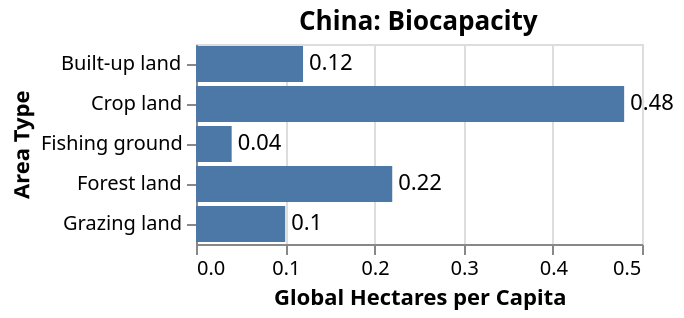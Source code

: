 {
  "$schema": "https://vega.github.io/schema/vega/v5.json",
  "description": "Bar chart with text labels. Apply scale padding to make the frame cover the labels.",
  "background": "white",
  "padding": 5,
  "width": 223,
  "title": {"text": "China: Biocapacity", "frame": "group"},
  "style": "cell",
  "data": [
    {
      "name": "source_0",
      "values": [
        {"Area Type": "Built-up land", "Global Hectares per Capita": 0.12},
        {"Area Type": "Crop land", "Global Hectares per Capita": 0.48},
        {"Area Type": "Grazing land", "Global Hectares per Capita": 0.1},
        {"Area Type": "Fishing ground", "Global Hectares per Capita": 0.04},
        {"Area Type": "Forest land", "Global Hectares per Capita": 0.22}
      ]
    },
    {
      "name": "data_0",
      "source": "source_0",
      "transform": [
        {
          "type": "filter",
          "expr": "isValid(datum[\"Global Hectares per Capita\"]) && isFinite(+datum[\"Global Hectares per Capita\"])"
        }
      ]
    }
  ],
  "signals": [
    {"name": "y_step", "value": 20},
    {
      "name": "height",
      "update": "bandspace(domain('y').length, 0.1, 0.05) * y_step"
    }
  ],
  "marks": [
    {
      "name": "layer_0_marks",
      "type": "rect",
      "style": ["bar"],
      "from": {"data": "data_0"},
      "encode": {
        "update": {
          "fill": {"value": "#4c78a8"},
          "ariaRoleDescription": {"value": "bar"},
          "description": {
            "signal": "\"Area Type: \" + (isValid(datum[\"Area Type\"]) ? datum[\"Area Type\"] : \"\"+datum[\"Area Type\"]) + \"; Global Hectares per Capita: \" + (format(datum[\"Global Hectares per Capita\"], \"\"))"
          },
          "x": {"scale": "x", "field": "Global Hectares per Capita"},
          "x2": {"scale": "x", "value": 0},
          "y": {"scale": "y", "field": "Area Type"},
          "height": {"scale": "y", "band": 1}
        }
      }
    },
    {
      "name": "layer_1_marks",
      "type": "text",
      "style": ["text"],
      "from": {"data": "data_0"},
      "encode": {
        "update": {
          "align": {"value": "left"},
          "baseline": {"value": "middle"},
          "dx": {"value": 3},
          "fill": {"value": "black"},
          "description": {
            "signal": "\"Area Type: \" + (isValid(datum[\"Area Type\"]) ? datum[\"Area Type\"] : \"\"+datum[\"Area Type\"]) + \"; Global Hectares per Capita: \" + (format(datum[\"Global Hectares per Capita\"], \"\"))"
          },
          "x": {"scale": "x", "field": "Global Hectares per Capita"},
          "y": {"scale": "y", "field": "Area Type", "band": 0.5},
          "text": {
            "signal": "format(datum[\"Global Hectares per Capita\"], \"\")"
          }
        }
      }
    }
  ],
  "scales": [
    {
      "name": "x",
      "type": "linear",
      "domain": {"data": "data_0", "field": "Global Hectares per Capita"},
      "range": [0, {"signal": "width"}],
      "nice": true,
      "zero": true
    },
    {
      "name": "y",
      "type": "band",
      "domain": {"data": "data_0", "field": "Area Type", "sort": true},
      "range": {"step": {"signal": "y_step"}},
      "paddingInner": 0.1,
      "paddingOuter": 0.05
    }
  ],
  "axes": [
    {
      "scale": "x",
      "orient": "bottom",
      "gridScale": "y",
      "grid": true,
      "tickCount": {"signal": "ceil(width/40)"},
      "domain": false,
      "labels": false,
      "aria": false,
      "maxExtent": 0,
      "minExtent": 0,
      "ticks": false,
      "zindex": 0
    },
    {
      "scale": "x",
      "orient": "bottom",
      "grid": false,
      "title": "Global Hectares per Capita",
      "labelFlush": true,
      "labelOverlap": true,
      "tickCount": {"signal": "ceil(width/40)"},
      "zindex": 0
    },
    {
      "scale": "y",
      "orient": "left",
      "grid": false,
      "title": "Area Type",
      "zindex": 0
    }
  ],
  "config": {}
}
